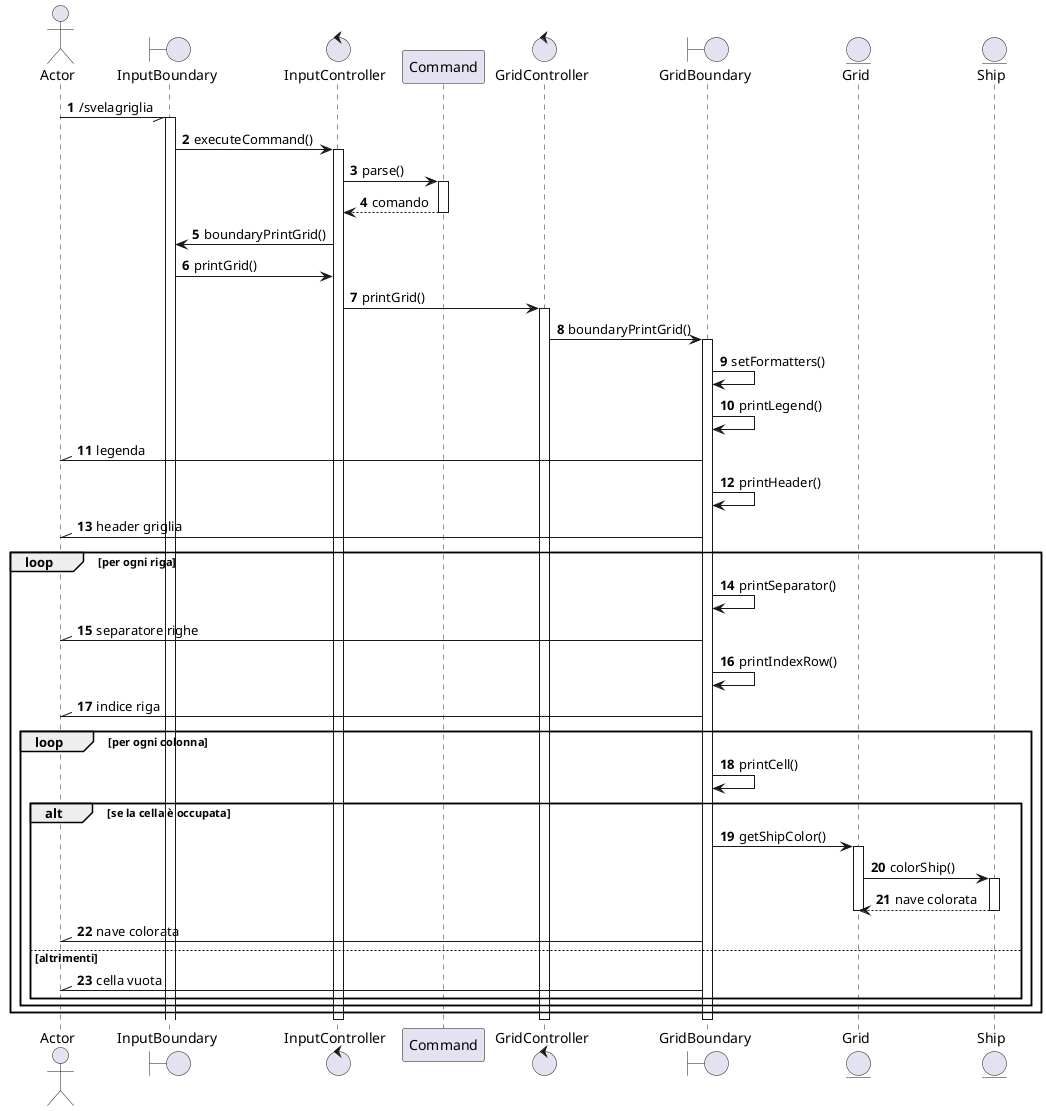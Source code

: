 @startuml printGrid
actor Actor
boundary InputBoundary
control InputController
participant Command
control GridController
boundary GridBoundary
entity Grid
entity Ship
autonumber
Actor -// InputBoundary : /svelagriglia
activate InputBoundary
InputBoundary -> InputController : executeCommand()
activate InputController
InputController -> Command : parse()
activate Command
Command --> InputController : comando
deactivate Command
InputController -> InputBoundary : boundaryPrintGrid()
InputBoundary -> InputController : printGrid()
InputController -> GridController : printGrid()
activate GridController
GridController -> GridBoundary : boundaryPrintGrid()
activate GridBoundary
GridBoundary -> GridBoundary : setFormatters()
GridBoundary -> GridBoundary : printLegend()
GridBoundary -\\ Actor : legenda
GridBoundary -> GridBoundary : printHeader()
GridBoundary -\\ Actor : header griglia
loop per ogni riga
    GridBoundary -> GridBoundary : printSeparator()
    GridBoundary -\\ Actor : separatore righe
    GridBoundary -> GridBoundary : printIndexRow()
    GridBoundary -\\ Actor : indice riga
    loop per ogni colonna
        GridBoundary -> GridBoundary : printCell()
        alt se la cella è occupata
            GridBoundary -> Grid: getShipColor()
            activate Grid
            Grid -> Ship : colorShip()
            activate Ship
            Ship --> Grid : nave colorata
            deactivate Ship
            deactivate Grid
            GridBoundary -\\ Actor : nave colorata
        else altrimenti
            GridBoundary -\\ Actor : cella vuota
        end
    end
end
deactivate GridBoundary
deactivate GridController
deactivate InputController
@enduml
